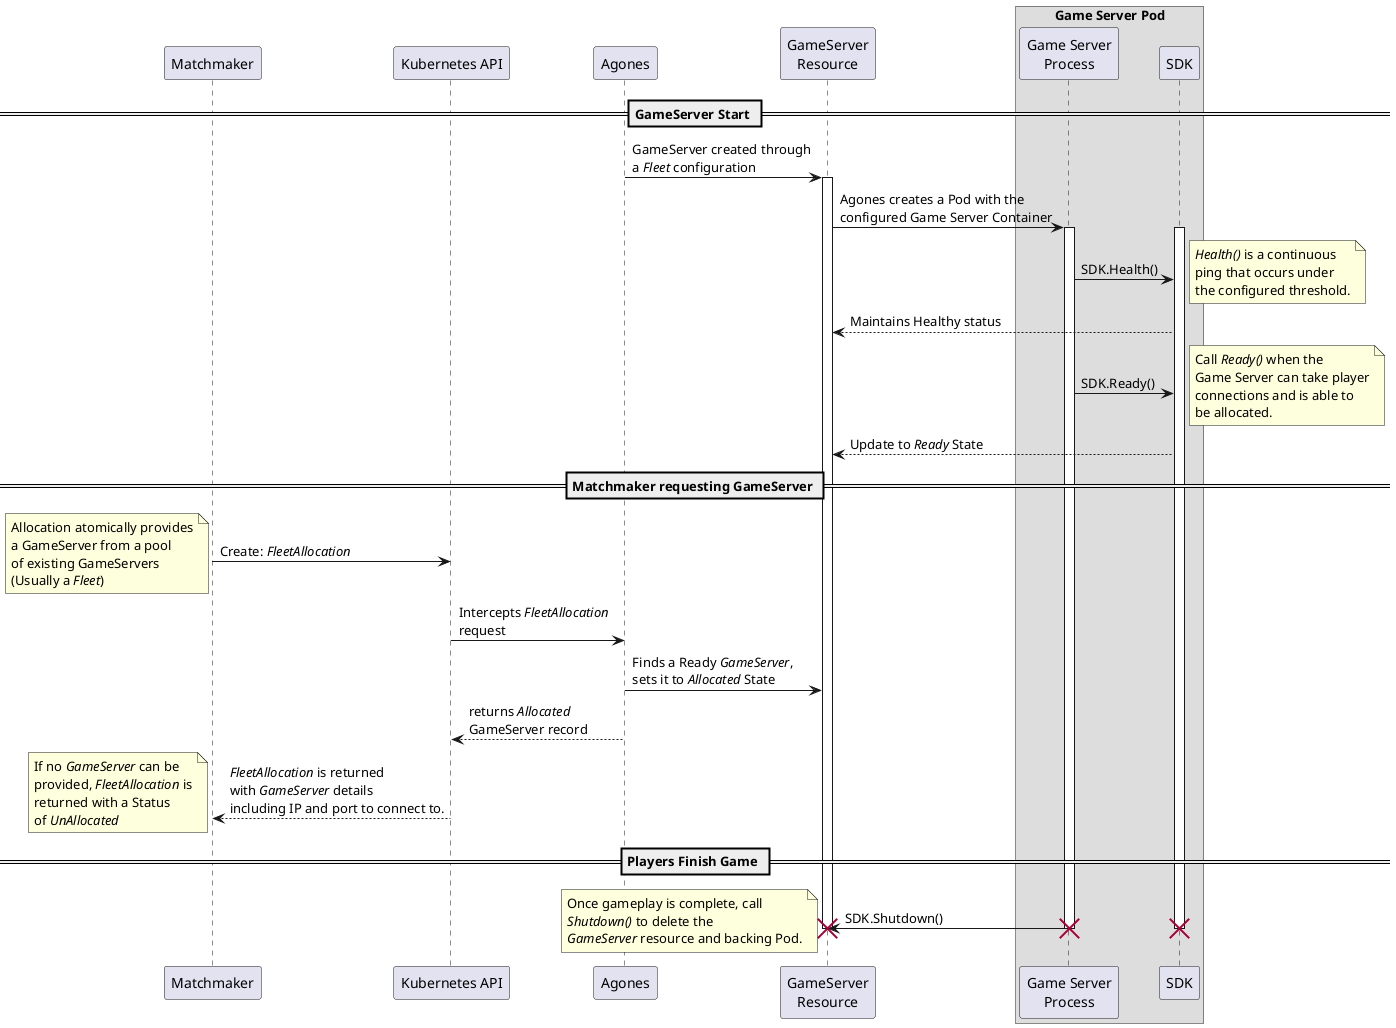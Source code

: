 @startuml
participant Matchmaker
participant "Kubernetes API" as K8sAPI
participant Agones
participant "Game Server\nProcess" as Binary
participant SDK
participant "GameServer\nResource" as GameServer
box "Game Server Pod"
  participant Binary
  participant SDK
end box

== GameServer Start ==

Agones -> GameServer: GameServer created through\na <i>Fleet</i> configuration
activate GameServer
GameServer -> Binary: Agones creates a Pod with the\nconfigured Game Server Container
activate Binary
activate SDK
Binary -> SDK: SDK.Health()
note right
  <i>Health()</i> is a continuous
  ping that occurs under
  the configured threshold.
end note
GameServer <-- SDK: Maintains Healthy status
Binary -> SDK: SDK.Ready()
note right
  Call <i>Ready()</i> when the
  Game Server can take player
  connections and is able to
  be allocated.
end note
GameServer <-- SDK: Update to <i>Ready</i> State

== Matchmaker requesting GameServer ==

Matchmaker -> K8sAPI: Create: <i>FleetAllocation</i>
note left
  Allocation atomically provides
  a GameServer from a pool
  of existing GameServers
  (Usually a <i>Fleet</i>)
end note
K8sAPI -> Agones: Intercepts <i>FleetAllocation</i>\nrequest
"Agones" -> GameServer: Finds a Ready <i>GameServer</i>,\nsets it to <i>Allocated</i> State
K8sAPI <-- Agones: returns <i>Allocated</i>\nGameServer record
Matchmaker <-- K8sAPI : <i>FleetAllocation</i> is returned\nwith <i>GameServer</i> details\nincluding IP and port to connect to.
note left
If no <i>GameServer</i> can be
provided, <i>FleetAllocation</i> is
returned with a Status
of <i>UnAllocated</i>
end note

== Players Finish Game ==

Binary -> GameServer: SDK.Shutdown()
note left
Once gameplay is complete, call
<i>Shutdown()</i> to delete the
<i>GameServer</i> resource and backing Pod.
end note
destroy Binary
destroy SDK
destroy GameServer
@enduml
